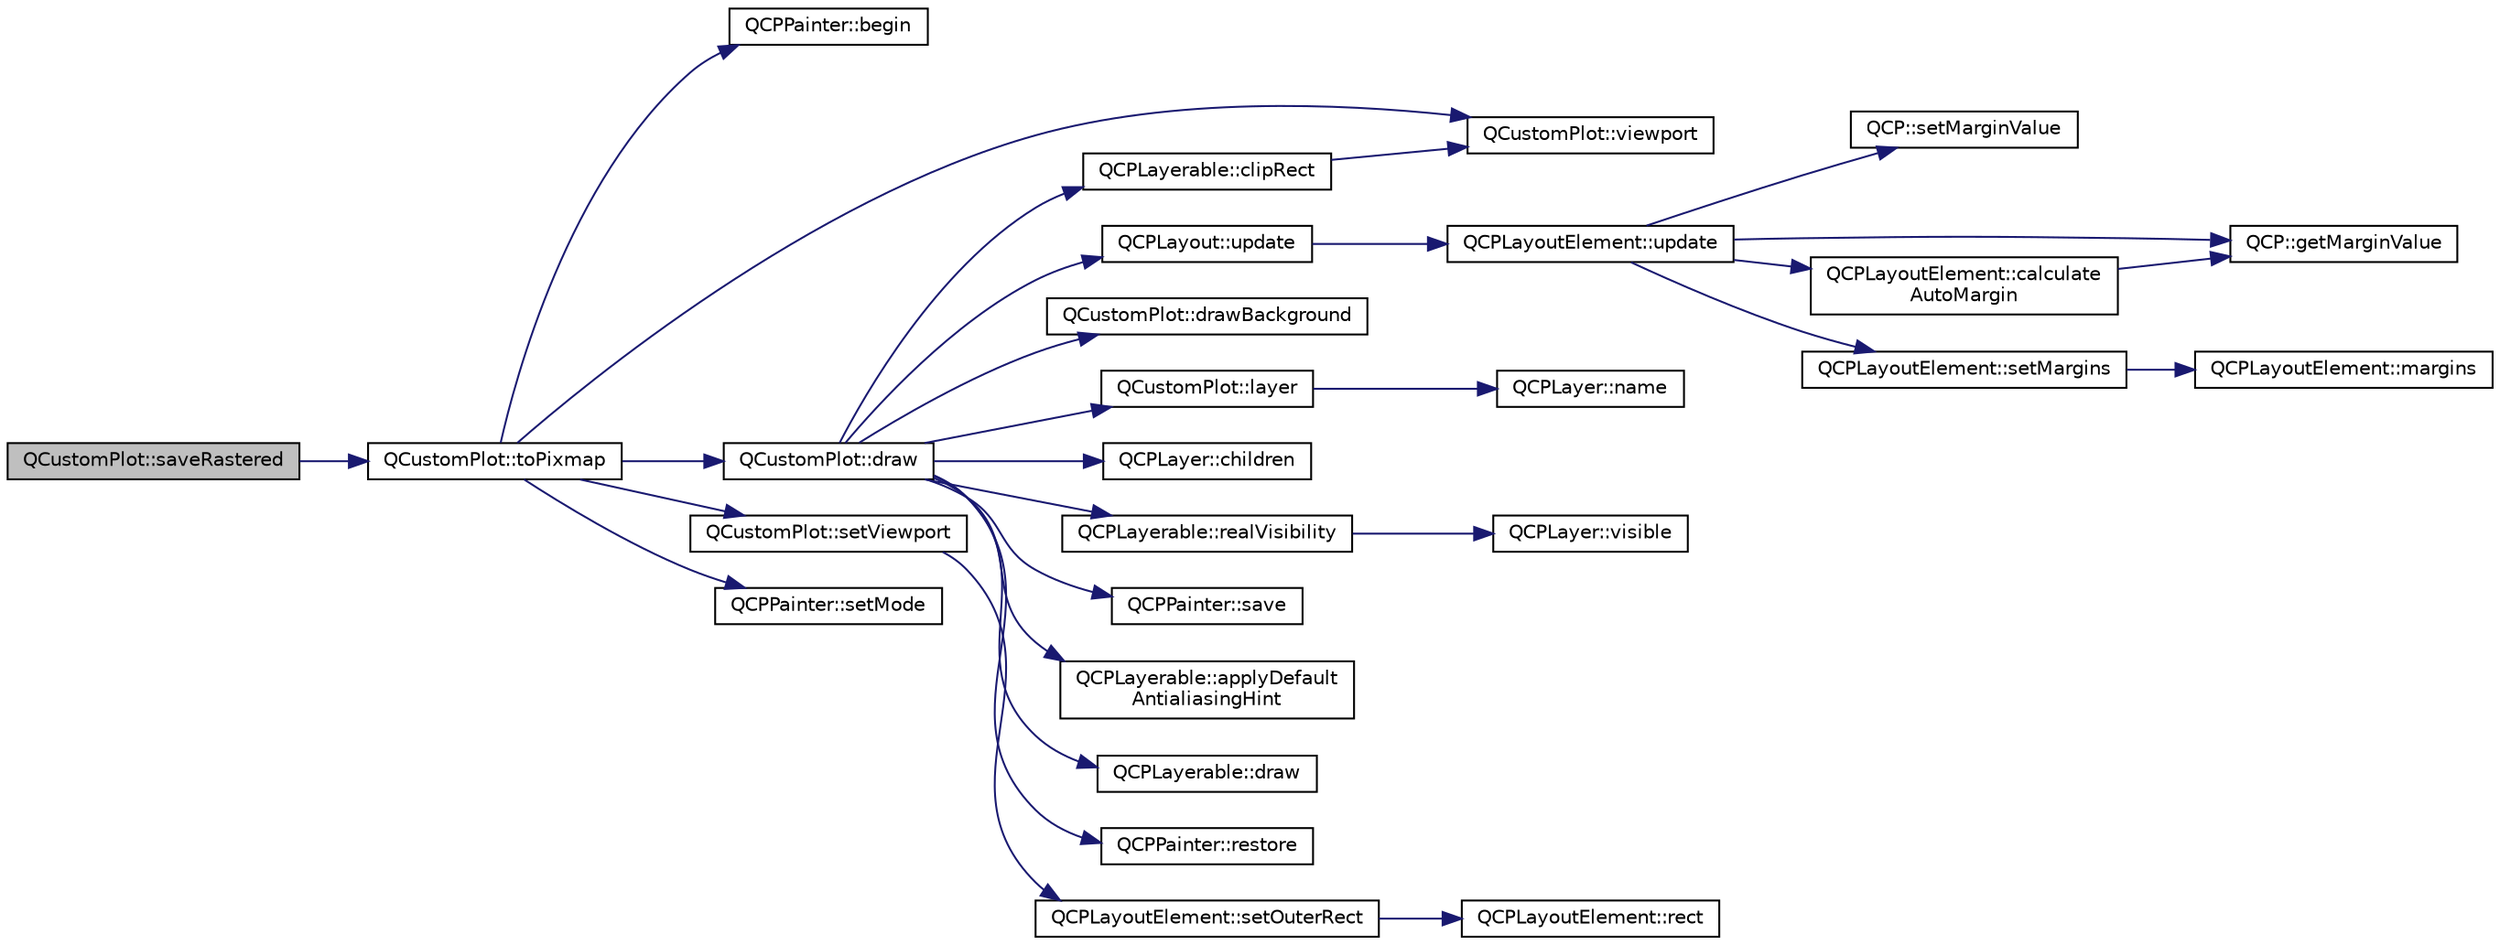 digraph "QCustomPlot::saveRastered"
{
  edge [fontname="Helvetica",fontsize="10",labelfontname="Helvetica",labelfontsize="10"];
  node [fontname="Helvetica",fontsize="10",shape=record];
  rankdir="LR";
  Node822 [label="QCustomPlot::saveRastered",height=0.2,width=0.4,color="black", fillcolor="grey75", style="filled", fontcolor="black"];
  Node822 -> Node823 [color="midnightblue",fontsize="10",style="solid",fontname="Helvetica"];
  Node823 [label="QCustomPlot::toPixmap",height=0.2,width=0.4,color="black", fillcolor="white", style="filled",URL="$class_q_custom_plot.html#aabb974d71ce96c137dc04eb6eab844fe"];
  Node823 -> Node824 [color="midnightblue",fontsize="10",style="solid",fontname="Helvetica"];
  Node824 [label="QCPPainter::begin",height=0.2,width=0.4,color="black", fillcolor="white", style="filled",URL="$class_q_c_p_painter.html#a0a41146ccd619dceab6e25ec7b46b044"];
  Node823 -> Node825 [color="midnightblue",fontsize="10",style="solid",fontname="Helvetica"];
  Node825 [label="QCustomPlot::viewport",height=0.2,width=0.4,color="black", fillcolor="white", style="filled",URL="$class_q_custom_plot.html#a19842409b18f556b256d05e97fffc670"];
  Node823 -> Node826 [color="midnightblue",fontsize="10",style="solid",fontname="Helvetica"];
  Node826 [label="QCustomPlot::setViewport",height=0.2,width=0.4,color="black", fillcolor="white", style="filled",URL="$class_q_custom_plot.html#a3f9bc4b939dd8aaba9339fd09f273fc4"];
  Node826 -> Node827 [color="midnightblue",fontsize="10",style="solid",fontname="Helvetica"];
  Node827 [label="QCPLayoutElement::setOuterRect",height=0.2,width=0.4,color="black", fillcolor="white", style="filled",URL="$class_q_c_p_layout_element.html#a38975ea13e36de8e53391ce41d94bc0f"];
  Node827 -> Node828 [color="midnightblue",fontsize="10",style="solid",fontname="Helvetica"];
  Node828 [label="QCPLayoutElement::rect",height=0.2,width=0.4,color="black", fillcolor="white", style="filled",URL="$class_q_c_p_layout_element.html#a208effccfe2cca4a0eaf9393e60f2dd4"];
  Node823 -> Node829 [color="midnightblue",fontsize="10",style="solid",fontname="Helvetica"];
  Node829 [label="QCPPainter::setMode",height=0.2,width=0.4,color="black", fillcolor="white", style="filled",URL="$class_q_c_p_painter.html#af6b1f7d2bbc548b10aa55d8b6ad49577"];
  Node823 -> Node830 [color="midnightblue",fontsize="10",style="solid",fontname="Helvetica"];
  Node830 [label="QCustomPlot::draw",height=0.2,width=0.4,color="black", fillcolor="white", style="filled",URL="$class_q_custom_plot.html#ad7a7d878bf050f101a43008e7d8fdb52"];
  Node830 -> Node831 [color="midnightblue",fontsize="10",style="solid",fontname="Helvetica"];
  Node831 [label="QCPLayout::update",height=0.2,width=0.4,color="black", fillcolor="white", style="filled",URL="$class_q_c_p_layout.html#a34ab477e820537ded7bade4399c482fd"];
  Node831 -> Node832 [color="midnightblue",fontsize="10",style="solid",fontname="Helvetica"];
  Node832 [label="QCPLayoutElement::update",height=0.2,width=0.4,color="black", fillcolor="white", style="filled",URL="$class_q_c_p_layout_element.html#a929c2ec62e0e0e1d8418eaa802e2af9b"];
  Node832 -> Node833 [color="midnightblue",fontsize="10",style="solid",fontname="Helvetica"];
  Node833 [label="QCP::setMarginValue",height=0.2,width=0.4,color="black", fillcolor="white", style="filled",URL="$namespace_q_c_p.html#afbf6e3084c108f2bb4372107945ee82f"];
  Node832 -> Node834 [color="midnightblue",fontsize="10",style="solid",fontname="Helvetica"];
  Node834 [label="QCPLayoutElement::calculate\lAutoMargin",height=0.2,width=0.4,color="black", fillcolor="white", style="filled",URL="$class_q_c_p_layout_element.html#a005c9f0fe84bc1591a2cf2c46fd477b4"];
  Node834 -> Node835 [color="midnightblue",fontsize="10",style="solid",fontname="Helvetica"];
  Node835 [label="QCP::getMarginValue",height=0.2,width=0.4,color="black", fillcolor="white", style="filled",URL="$namespace_q_c_p.html#a23a2679d3495c444acc26acc61e35b5b"];
  Node832 -> Node835 [color="midnightblue",fontsize="10",style="solid",fontname="Helvetica"];
  Node832 -> Node836 [color="midnightblue",fontsize="10",style="solid",fontname="Helvetica"];
  Node836 [label="QCPLayoutElement::setMargins",height=0.2,width=0.4,color="black", fillcolor="white", style="filled",URL="$class_q_c_p_layout_element.html#a8f450b1f3f992ad576fce2c63d8b79cf"];
  Node836 -> Node837 [color="midnightblue",fontsize="10",style="solid",fontname="Helvetica"];
  Node837 [label="QCPLayoutElement::margins",height=0.2,width=0.4,color="black", fillcolor="white", style="filled",URL="$class_q_c_p_layout_element.html#af4ac9450aa2d60863bf3a8ea0c940c9d"];
  Node830 -> Node838 [color="midnightblue",fontsize="10",style="solid",fontname="Helvetica"];
  Node838 [label="QCustomPlot::drawBackground",height=0.2,width=0.4,color="black", fillcolor="white", style="filled",URL="$class_q_custom_plot.html#a05dd52438cee4353b18c1e53a439008d"];
  Node830 -> Node839 [color="midnightblue",fontsize="10",style="solid",fontname="Helvetica"];
  Node839 [label="QCustomPlot::layer",height=0.2,width=0.4,color="black", fillcolor="white", style="filled",URL="$class_q_custom_plot.html#a0a96244e7773b242ef23c32b7bdfb159"];
  Node839 -> Node840 [color="midnightblue",fontsize="10",style="solid",fontname="Helvetica"];
  Node840 [label="QCPLayer::name",height=0.2,width=0.4,color="black", fillcolor="white", style="filled",URL="$class_q_c_p_layer.html#a37806f662b50b588fb1029a14fc5ef50"];
  Node830 -> Node841 [color="midnightblue",fontsize="10",style="solid",fontname="Helvetica"];
  Node841 [label="QCPLayer::children",height=0.2,width=0.4,color="black", fillcolor="white", style="filled",URL="$class_q_c_p_layer.html#a183b90941fc78f0b136edd77c5fb6966"];
  Node830 -> Node842 [color="midnightblue",fontsize="10",style="solid",fontname="Helvetica"];
  Node842 [label="QCPLayerable::realVisibility",height=0.2,width=0.4,color="black", fillcolor="white", style="filled",URL="$class_q_c_p_layerable.html#ab054e88f15d485defcb95e7376f119e7"];
  Node842 -> Node843 [color="midnightblue",fontsize="10",style="solid",fontname="Helvetica"];
  Node843 [label="QCPLayer::visible",height=0.2,width=0.4,color="black", fillcolor="white", style="filled",URL="$class_q_c_p_layer.html#ad1cc2d6b32d2abb33c7f449b964e068c"];
  Node830 -> Node844 [color="midnightblue",fontsize="10",style="solid",fontname="Helvetica"];
  Node844 [label="QCPPainter::save",height=0.2,width=0.4,color="black", fillcolor="white", style="filled",URL="$class_q_c_p_painter.html#a8fd6821ee6fecbfa04444c9062912abd"];
  Node830 -> Node845 [color="midnightblue",fontsize="10",style="solid",fontname="Helvetica"];
  Node845 [label="QCPLayerable::clipRect",height=0.2,width=0.4,color="black", fillcolor="white", style="filled",URL="$class_q_c_p_layerable.html#acbcfc9ecc75433747b1978a77b1864b3"];
  Node845 -> Node825 [color="midnightblue",fontsize="10",style="solid",fontname="Helvetica"];
  Node830 -> Node846 [color="midnightblue",fontsize="10",style="solid",fontname="Helvetica"];
  Node846 [label="QCPLayerable::applyDefault\lAntialiasingHint",height=0.2,width=0.4,color="black", fillcolor="white", style="filled",URL="$class_q_c_p_layerable.html#afdf83ddc6a265cbf4c89fe99d3d93473"];
  Node830 -> Node847 [color="midnightblue",fontsize="10",style="solid",fontname="Helvetica"];
  Node847 [label="QCPLayerable::draw",height=0.2,width=0.4,color="black", fillcolor="white", style="filled",URL="$class_q_c_p_layerable.html#aecf2f7087482d4b6a78cb2770e5ed12d"];
  Node830 -> Node848 [color="midnightblue",fontsize="10",style="solid",fontname="Helvetica"];
  Node848 [label="QCPPainter::restore",height=0.2,width=0.4,color="black", fillcolor="white", style="filled",URL="$class_q_c_p_painter.html#a64908e6298d5bbd83457dc987cc3a022"];
}
